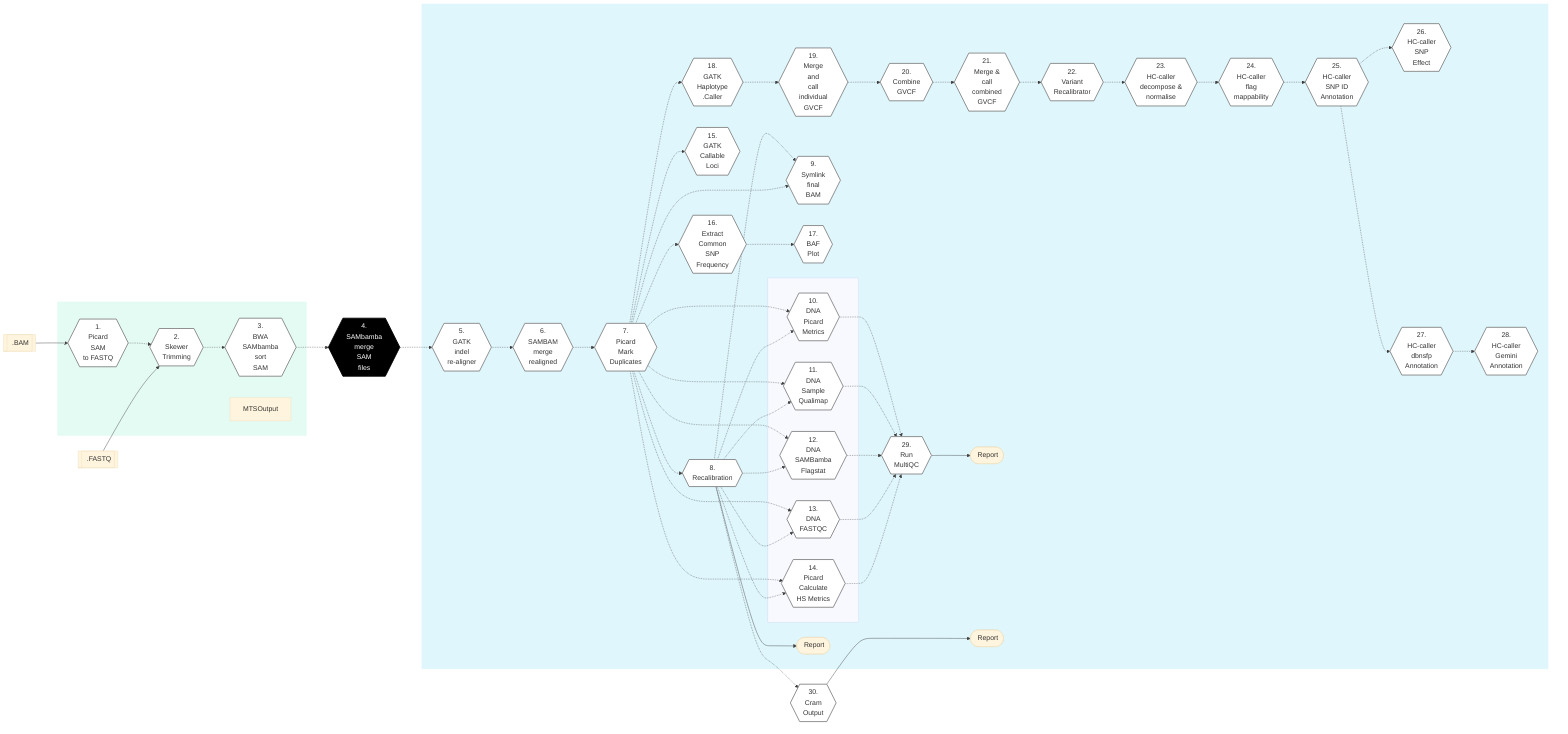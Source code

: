%%{init: {'theme': 'base', 'themeVariables': { 'lineColor': '#404040'}}}%%

        %% GenPipes Schema for dnaseq.py
        %% Ref: https://bitbucket.org/mugqic/genpipes/src/master/pipelines/dnaseq/
        %% Author Shaloo Shalini <shalz@hotmail.com>
        %% -t light

        graph LR
        Node1{{ 1. <br/> Picard<br/>SAM<br/>to FASTQ }}:::nodefill
        Node2{{ 2. <br/> Skewer<br/>Trimming }}:::nodefill
        Node3{{ 3. <br/> BWA<br/>SAMbamba<br/>sort<br/>SAM }}:::nodefill
        Node4{{ 4. <br/> SAMbamba<br/>merge<br/>SAM<br/>files }}:::nodefillblack
        Node5{{ 5. <br/> GATK<br/>indel<br/>re-aligner }}:::nodefill
        Node6{{ 6. <br/> SAMBAM<br/>merge<br/>realigned }}:::nodefill
        Node7{{ 7. <br/> Picard<br/>Mark<br/>Duplicates }}:::nodefill
        Node8{{ 8. <br/> Recalibration }}:::nodefill
        Node9{{ 9. <br/> Symlink<br/>final <br/>BAM }}:::nodefill
        Node10{{ 10. <br/> DNA<br/>Picard<br/>Metrics}}:::nodefill
        Node11{{ 11. <br/> DNA<br/>Sample<br/>Qualimap }}:::nodefill
        Node12{{ 12. <br/> DNA <br/>SAMBamba <br/>Flagstat }}:::nodefill
        Node13{{ 13. <br/> DNA<br/>FASTQC }}:::nodefill
        Node14{{ 14. <br/> Picard<br/>Calculate<br/>HS Metrics }}:::nodefill
        Node15{{ 15. <br/> GATK<br/>Callable<br/>Loci }}:::nodefill
        Node16{{ 16. <br/> Extract<br/>Common<br/>SNP<br/>Frequency }}:::nodefill
        Node17{{ 17. <br/> BAF<br/>Plot }}:::nodefill
        Node18{{ 18. <br/> GATK<br/>Haplotype<br/>.Caller }}:::nodefill
        Node19{{ 19. <br/> Merge<br/>and<br/>call<br/>individual<br/>GVCF }}:::nodefill
        Node20{{ 20. <br/> Combine<br/>GVCF }}:::nodefill
        Node21{{ 21. <br/> Merge &<br/>call<br/>combined<br/>GVCF }}:::nodefill
        Node22{{ 22. <br/> Variant<br/>Recalibrator }}:::nodefill
        Node23{{ 23. <br/> HC-caller<br/>decompose &<br/>normalise }}:::nodefill
        Node24{{ 24. <br/> HC-caller<br/>flag<br/>mappability }}:::nodefill
        Node25{{ 25. <br/> HC-caller<br/>SNP ID<br/>Annotation }}:::nodefill
        Node26{{ 26. <br/> HC-caller<br/>SNP<br/>Effect }}:::nodefill
        Node27{{ 27. <br/> HC-caller<br/>dbnsfp<br/>Annotation }}:::nodefill
        Node28{{ 28. <br/> HC-caller<br/>Gemini<br/>Annotation }}:::nodefill
        Node29{{ 29. <br/> Run<br/>MultiQC }}:::nodefill
        Node30{{ 30. <br/> Cram<br/>Output }}:::nodefill

        Input1[[fa:fa-file-archive-o .BAM]]
        Input2[[fa:fa-file-archive-o .FASTQ]]

        RecalibOP([fa:fa-sticky-note-o Report ])
        MultiQCOP([fa:fa-sticky-note-o Report ])
        CramOP([fa:fa-sticky-note-o Report ])

        Input1 --> Node1 -.-> Node2
        Input2 --> Node2

        Node2 -.-> Node3 -.-> Node4 -.-> Node5 -.-> Node6 -.-> Node7 -.-> Node8 -.-> Node9
        Node7 & Node8 -.-> Node10 & Node11 & Node12 & Node13 & Node14
        Node7 -.-> Node9 & Node15 & Node16 & Node18
        Node8 -.-> Node30
        Node10 & Node11 & Node12 & Node13 & Node14 -.-> Node29
        Node16 -.-> Node17
        Node18 -.-> Node19 -.-> Node20 -.-> Node21 -.-> Node22 -.-> Node23 -.->Node24 -.-> Node25 -.-> Node26
        Node25 -.-> Node27 -.-> Node28

        Node8 --> RecalibOP
        Node29 --> MultiQCOP
        Node30 ---> CramOP

        subgraph readSetSteps[" "]
          Node1
          Node2
          Node3
          MTSOutput
        end
        subgraph sampleSetSteps[" "]
          Node5
          Node6
          Node7
          Node8
          Node9
          Node10
          Node11
          Node12
          Node13
          Node14
          Node15
          Node16
          Node17
          Node18
          Node19
          Node20
          Node21
          Node22
          Node23
          Node24
          Node25
          Node26
          Node27
          Node28
          Node29

          subgraph combo10to14[" "]
            Node10
            Node11
            Node12
            Node13
            Node14
          end

          RecalibOP
          MultiQCOP
          CramOP
        end

        classDef greenRect fill:#E4FBF4,stroke:white
        class readSetSteps greenRect
        classDef blueRect fill:#DEF6FC,stroke:white
        class sampleSetSteps blueRect
        classDef transparentRect fill:#DEF6FC,stroke:gray
        class combo2122 transparentRect
        class combo2324 transparentRect
        class combo2526 transparentRect
        class combo2930 transparentRect
        classDef nodefill fill:#ffffff,stroke:gray,stroke-width:2px
        classDef nodefillblack fill:black,stroke:black,color:white,stroke-width:2px